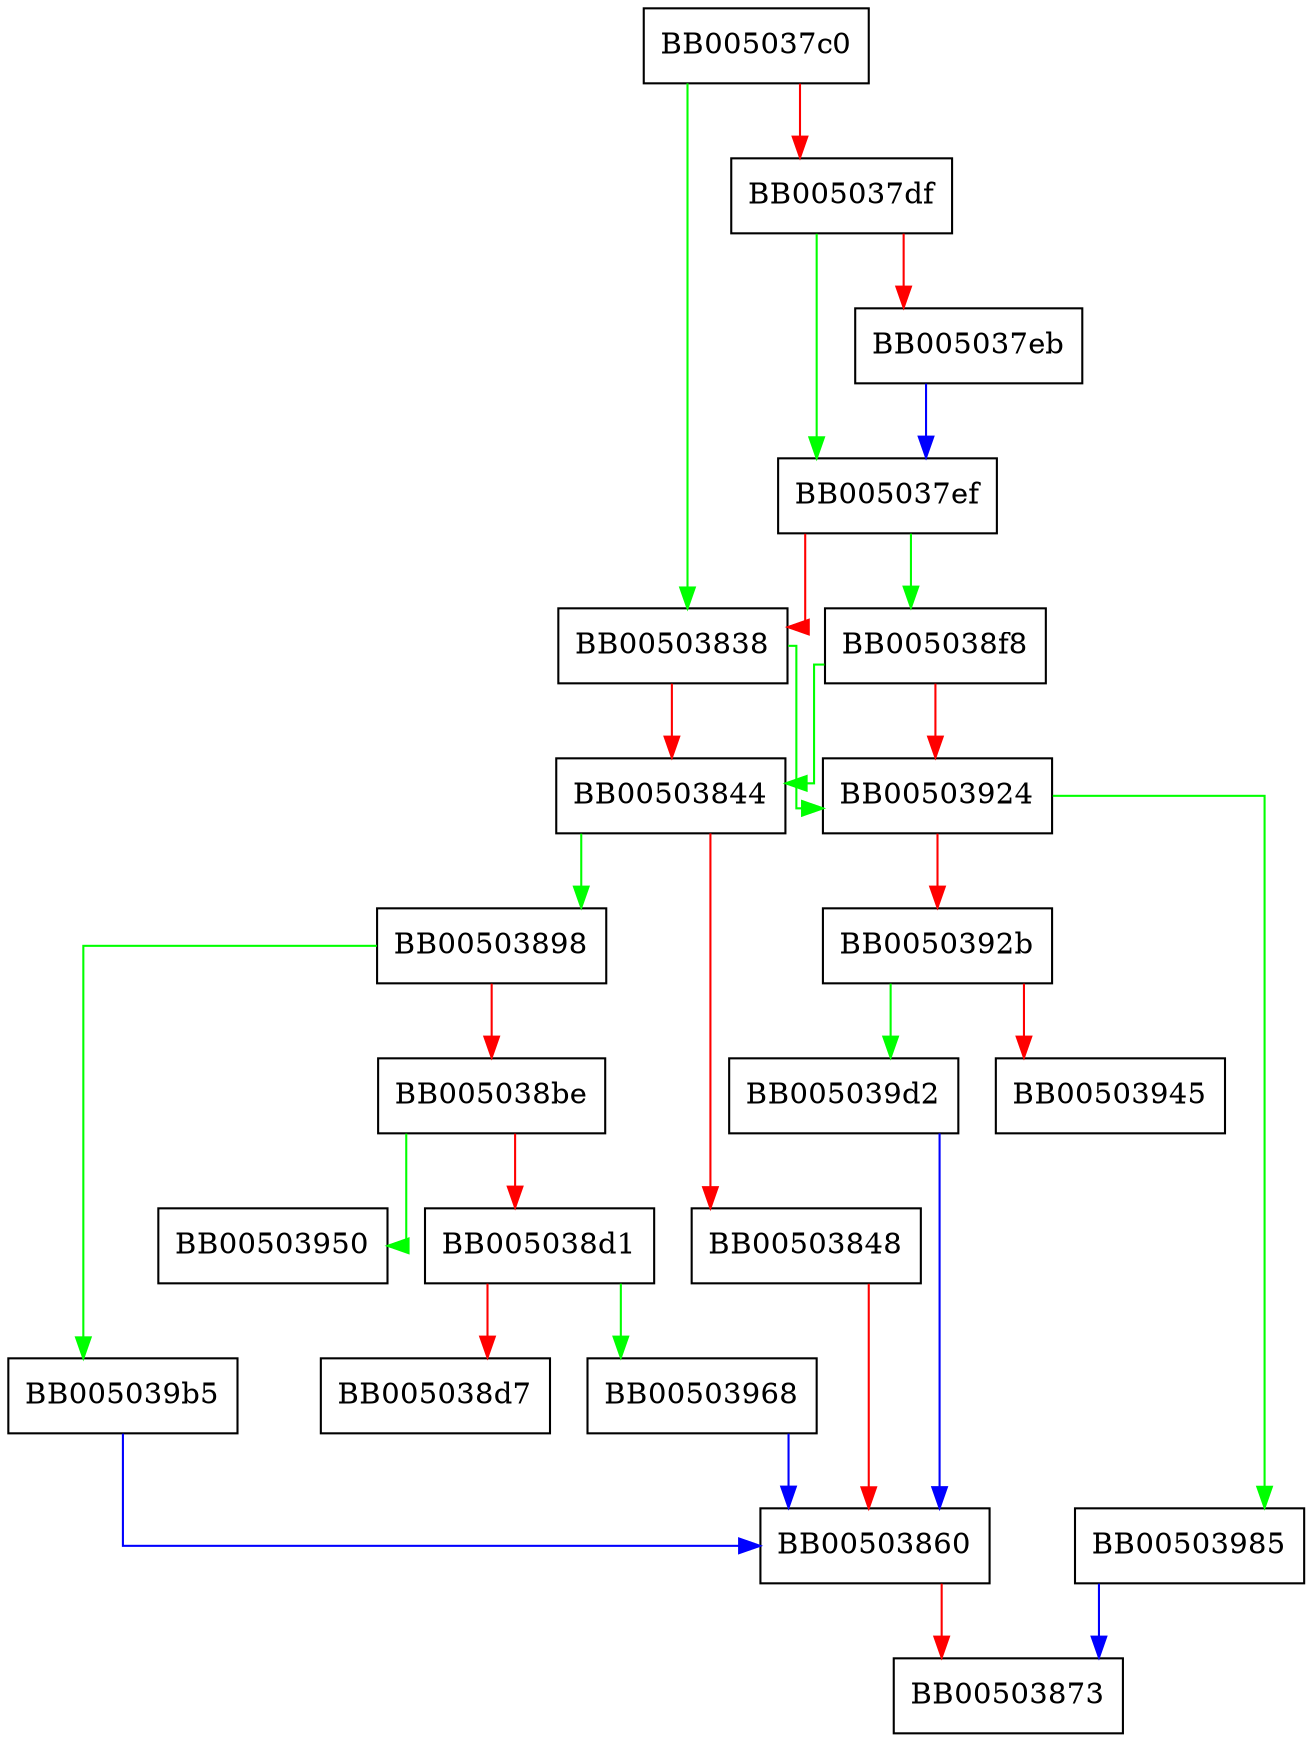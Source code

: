 digraph quic_retry_write_records {
  node [shape="box"];
  graph [splines=ortho];
  BB005037c0 -> BB00503838 [color="green"];
  BB005037c0 -> BB005037df [color="red"];
  BB005037df -> BB005037ef [color="green"];
  BB005037df -> BB005037eb [color="red"];
  BB005037eb -> BB005037ef [color="blue"];
  BB005037ef -> BB005038f8 [color="green"];
  BB005037ef -> BB00503838 [color="red"];
  BB00503838 -> BB00503924 [color="green"];
  BB00503838 -> BB00503844 [color="red"];
  BB00503844 -> BB00503898 [color="green"];
  BB00503844 -> BB00503848 [color="red"];
  BB00503848 -> BB00503860 [color="red"];
  BB00503860 -> BB00503873 [color="red"];
  BB00503898 -> BB005039b5 [color="green"];
  BB00503898 -> BB005038be [color="red"];
  BB005038be -> BB00503950 [color="green"];
  BB005038be -> BB005038d1 [color="red"];
  BB005038d1 -> BB00503968 [color="green"];
  BB005038d1 -> BB005038d7 [color="red"];
  BB005038f8 -> BB00503844 [color="green"];
  BB005038f8 -> BB00503924 [color="red"];
  BB00503924 -> BB00503985 [color="green"];
  BB00503924 -> BB0050392b [color="red"];
  BB0050392b -> BB005039d2 [color="green"];
  BB0050392b -> BB00503945 [color="red"];
  BB00503968 -> BB00503860 [color="blue"];
  BB00503985 -> BB00503873 [color="blue"];
  BB005039b5 -> BB00503860 [color="blue"];
  BB005039d2 -> BB00503860 [color="blue"];
}